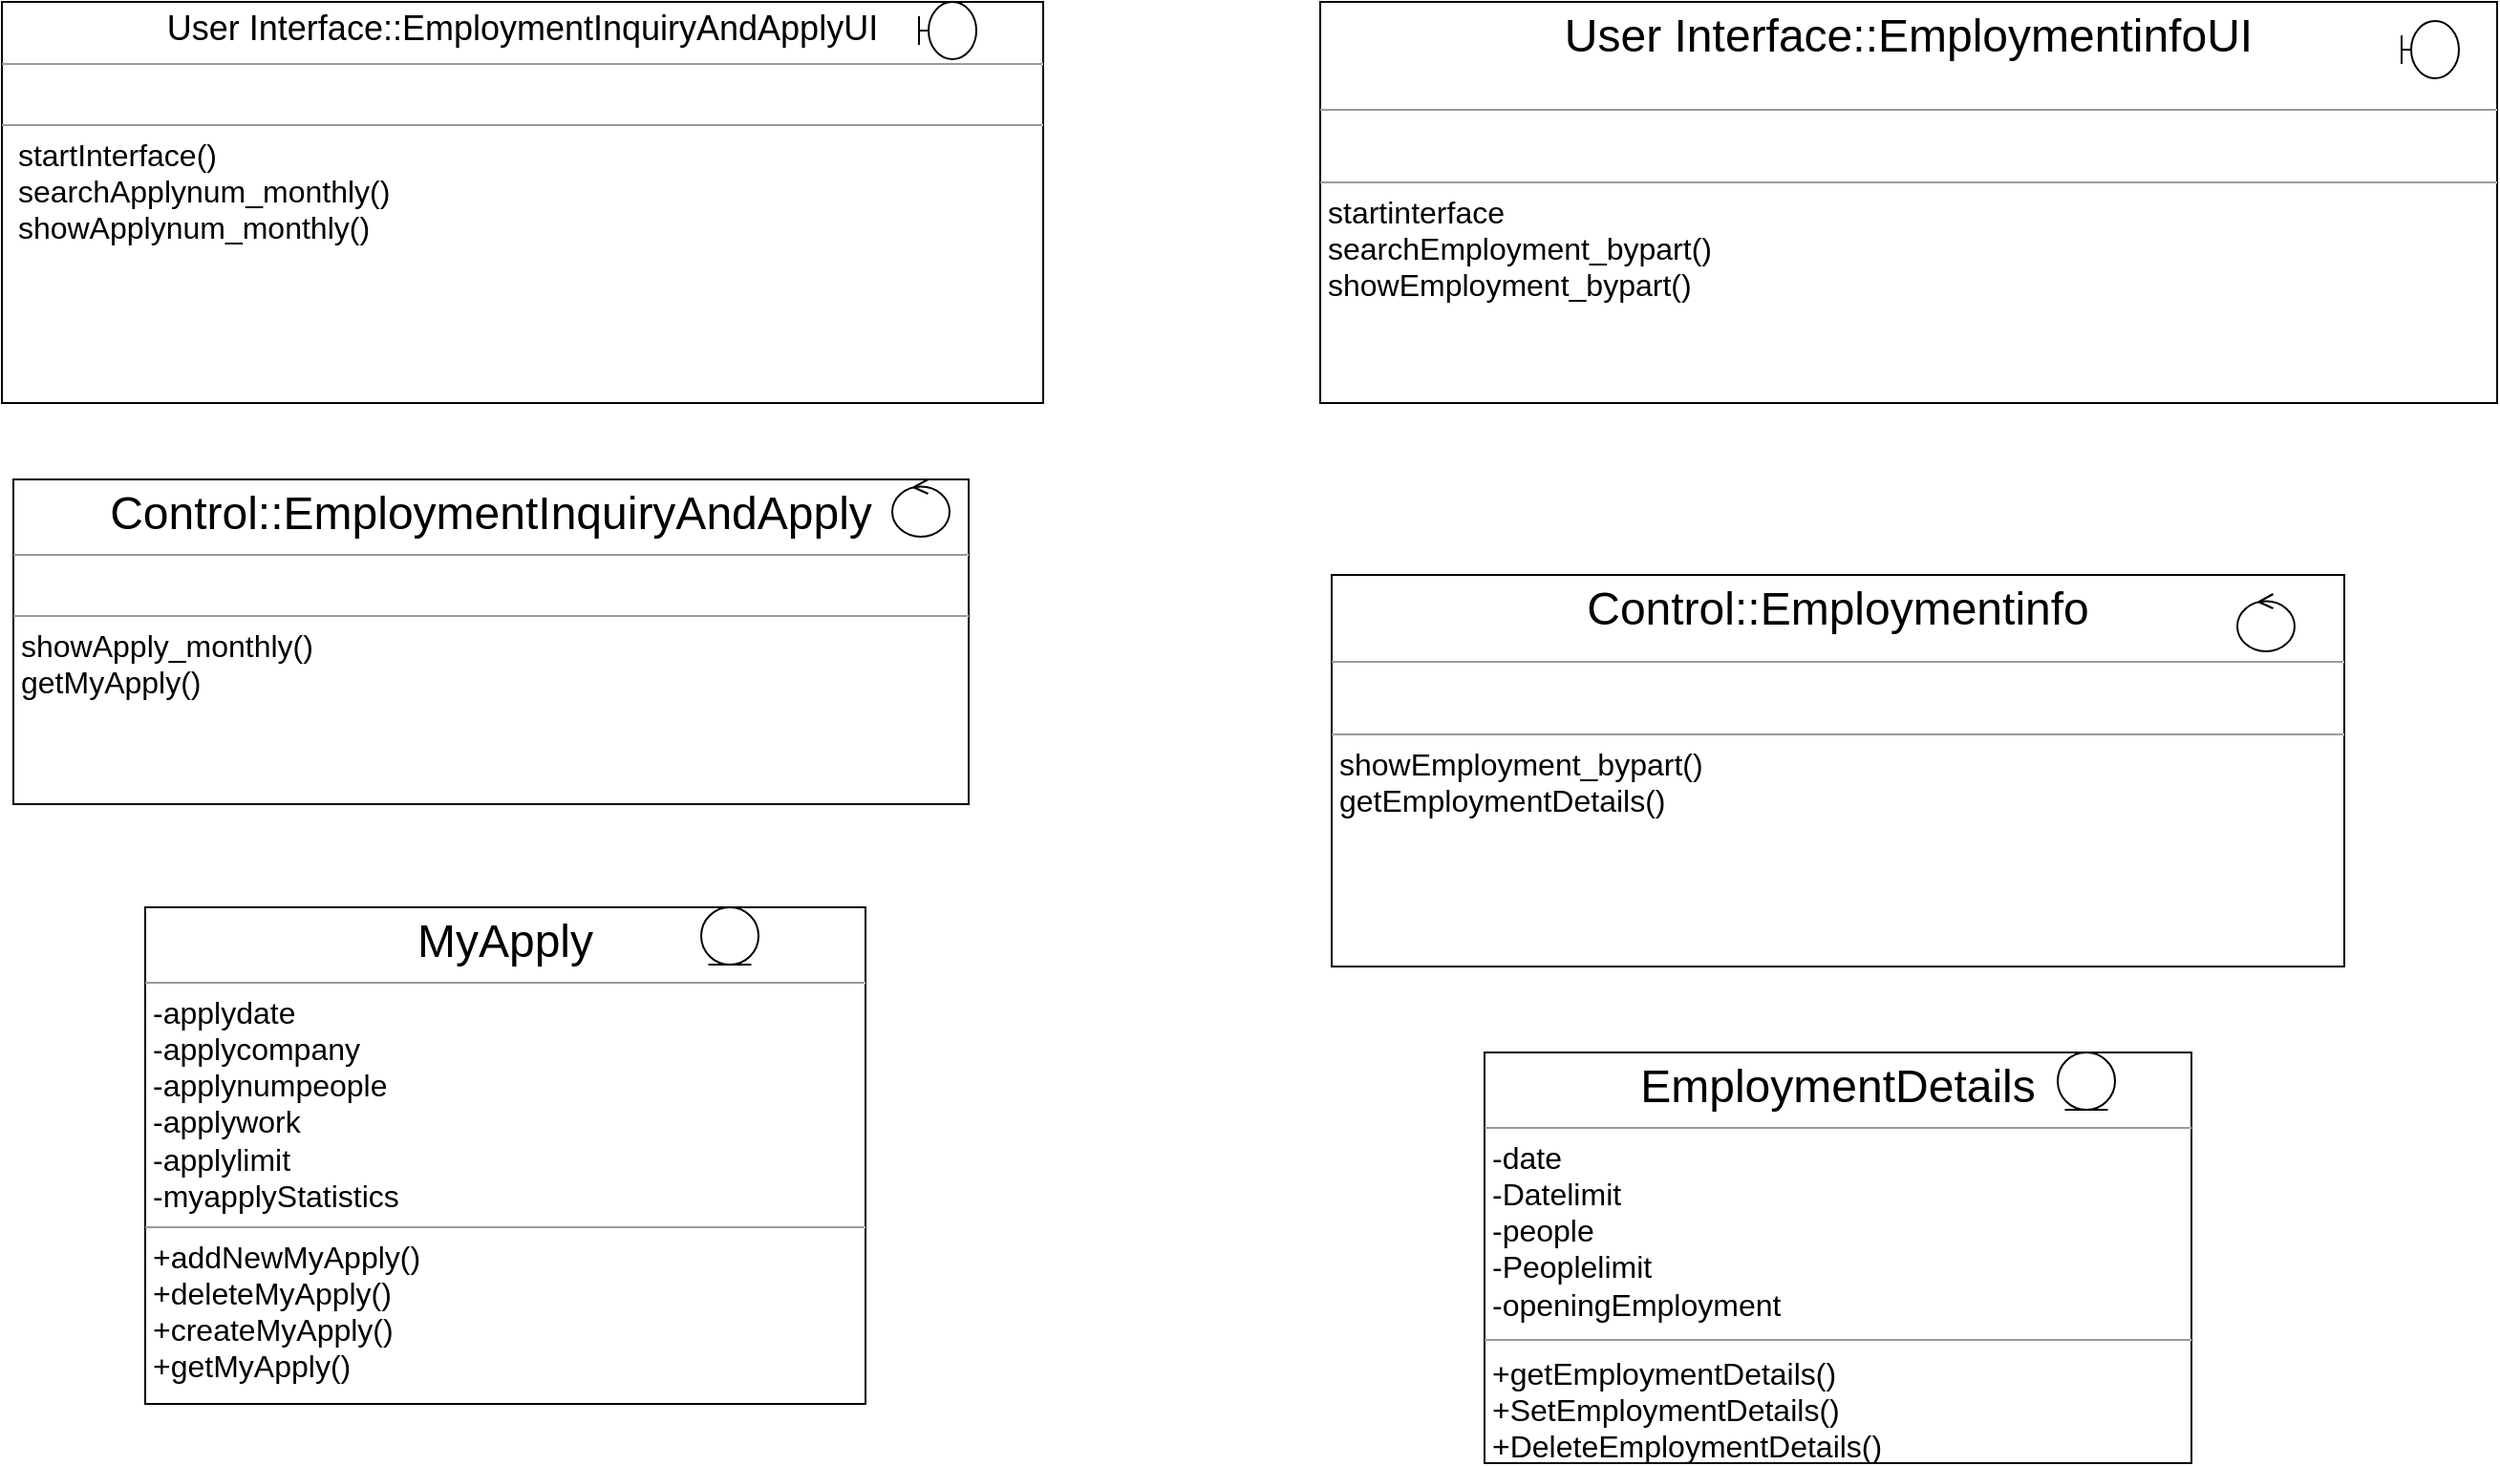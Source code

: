 <mxfile version="21.2.8" type="device">
  <diagram name="페이지-1" id="Jw_VSQ_Z35y2hl4-dUQj">
    <mxGraphModel dx="1658" dy="828" grid="1" gridSize="10" guides="1" tooltips="1" connect="1" arrows="1" fold="1" page="1" pageScale="1" pageWidth="827" pageHeight="1169" math="0" shadow="0">
      <root>
        <mxCell id="0" />
        <mxCell id="1" parent="0" />
        <mxCell id="ctPcMZ8cNtCoBixHX1E7-16" value="&lt;p style=&quot;border-color: var(--border-color); text-align: center; margin: 4px 0px 0px;&quot;&gt;&lt;font style=&quot;font-size: 24px;&quot;&gt;&lt;span style=&quot;background-color: initial; border-color: var(--border-color);&quot;&gt;User Interface::EmploymentinfoUI&lt;/span&gt;&lt;/font&gt;&lt;/p&gt;&lt;br&gt;&lt;hr style=&quot;font-size: 18px;&quot; size=&quot;1&quot;&gt;&lt;p style=&quot;margin: 0px 0px 0px 4px; font-size: 18px;&quot;&gt;&lt;font style=&quot;font-size: 18px;&quot;&gt;&lt;br&gt;&lt;/font&gt;&lt;/p&gt;&lt;hr size=&quot;1&quot;&gt;&lt;p style=&quot;border-color: var(--border-color); margin: 0px 0px 0px 4px; font-size: 16px;&quot;&gt;&lt;font style=&quot;font-size: 16px;&quot;&gt;&lt;font style=&quot;border-color: var(--border-color); text-align: center; font-size: 16px;&quot;&gt;startinterface&lt;/font&gt;&lt;/font&gt;&lt;/p&gt;&lt;p style=&quot;border-color: var(--border-color); margin: 0px 0px 0px 4px; font-size: 16px;&quot;&gt;&lt;font style=&quot;font-size: 16px;&quot;&gt;&lt;font style=&quot;border-color: var(--border-color); text-align: center; font-size: 16px;&quot;&gt;searchEmployment_bypart()&lt;/font&gt;&lt;/font&gt;&lt;/p&gt;&lt;p style=&quot;border-color: var(--border-color); margin: 0px 0px 0px 4px; font-size: 16px;&quot;&gt;&lt;font style=&quot;text-align: center; background-color: initial;&quot;&gt;showEmployment_bypart&lt;/font&gt;&lt;span style=&quot;text-align: center; background-color: initial;&quot;&gt;()&lt;/span&gt;&lt;/p&gt;&lt;font style=&quot;font-size: 16px;&quot;&gt;&lt;br&gt;&lt;/font&gt;" style="verticalAlign=top;align=left;overflow=fill;fontSize=12;fontFamily=Helvetica;html=1;whiteSpace=wrap;" parent="1" vertex="1">
          <mxGeometry x="840" y="230" width="616" height="210" as="geometry" />
        </mxCell>
        <mxCell id="ctPcMZ8cNtCoBixHX1E7-17" value="&lt;p style=&quot;border-color: var(--border-color); text-align: center; margin: 4px 0px 0px; font-size: 24px;&quot;&gt;&lt;font style=&quot;font-size: 24px;&quot;&gt;&lt;font style=&quot;font-size: 24px;&quot;&gt;&lt;span style=&quot;background-color: initial;&quot;&gt;Control::&lt;/span&gt;&lt;/font&gt;&lt;span style=&quot;background-color: initial;&quot;&gt;Employmentinfo&lt;/span&gt;&lt;/font&gt;&lt;/p&gt;&lt;hr style=&quot;font-size: 24px;&quot; size=&quot;1&quot;&gt;&lt;p style=&quot;margin:0px;margin-left:4px;&quot;&gt;&lt;font size=&quot;3&quot;&gt;&lt;br&gt;&lt;/font&gt;&lt;/p&gt;&lt;hr size=&quot;1&quot;&gt;&lt;p style=&quot;border-color: var(--border-color); margin: 0px 0px 0px 4px; font-size: 16px;&quot;&gt;&lt;font style=&quot;font-size: 16px;&quot;&gt;&lt;font style=&quot;border-color: var(--border-color); text-align: center; font-size: 16px;&quot;&gt;show&lt;/font&gt;&lt;font style=&quot;border-color: var(--border-color); text-align: center; font-size: 16px;&quot;&gt;Employment_bypart()&lt;/font&gt;&lt;/font&gt;&lt;/p&gt;&lt;p style=&quot;border-color: var(--border-color); margin: 0px 0px 0px 4px; font-size: 16px;&quot;&gt;&lt;font style=&quot;font-size: 16px;&quot;&gt;&lt;font style=&quot;border-color: var(--border-color); text-align: center; font-size: 16px;&quot;&gt;getEmploymentDetails()&lt;/font&gt;&lt;/font&gt;&lt;/p&gt;" style="verticalAlign=top;align=left;overflow=fill;fontSize=12;fontFamily=Helvetica;html=1;whiteSpace=wrap;" parent="1" vertex="1">
          <mxGeometry x="846" y="530" width="530" height="205" as="geometry" />
        </mxCell>
        <mxCell id="ctPcMZ8cNtCoBixHX1E7-22" value="&lt;p style=&quot;border-color: var(--border-color); text-align: center; margin: 4px 0px 0px;&quot;&gt;&lt;font style=&quot;&quot;&gt;&lt;span style=&quot;background-color: initial; border-color: var(--border-color);&quot;&gt;&lt;font style=&quot;font-size: 18px;&quot;&gt;User Interface::EmploymentInquiryAndApplyUI&lt;/font&gt;&lt;/span&gt;&lt;br&gt;&lt;/font&gt;&lt;/p&gt;&lt;hr size=&quot;1&quot;&gt;&lt;p style=&quot;margin:0px;margin-left:4px;&quot;&gt;&lt;font size=&quot;3&quot;&gt;&lt;br&gt;&lt;/font&gt;&lt;/p&gt;&lt;hr size=&quot;1&quot;&gt;&lt;p style=&quot;border-color: var(--border-color); margin: 0px 0px 0px 4px; font-size: 16px;&quot;&gt;&lt;font style=&quot;font-size: 16px;&quot;&gt;&amp;nbsp;&lt;/font&gt;&lt;font style=&quot;font-size: 16px;&quot;&gt;startInterface()&lt;br&gt;&lt;/font&gt;&lt;/p&gt;&lt;p style=&quot;border-color: var(--border-color); margin: 0px 0px 0px 4px; font-size: 16px;&quot;&gt;&lt;font style=&quot;font-size: 16px;&quot;&gt;&amp;nbsp;searchApplynum_monthly()&lt;/font&gt;&lt;/p&gt;&lt;p style=&quot;border-color: var(--border-color); margin: 0px 0px 0px 4px; font-size: 16px;&quot;&gt;&lt;font style=&quot;font-size: 16px;&quot;&gt;&amp;nbsp;showApplynum_monthly()&lt;/font&gt;&lt;/p&gt;" style="verticalAlign=top;align=left;overflow=fill;fontSize=12;fontFamily=Helvetica;html=1;whiteSpace=wrap;" parent="1" vertex="1">
          <mxGeometry x="150" y="230" width="545" height="210" as="geometry" />
        </mxCell>
        <mxCell id="ctPcMZ8cNtCoBixHX1E7-23" value="&lt;p style=&quot;border-color: var(--border-color); text-align: center; margin: 4px 0px 0px;&quot;&gt;&lt;font style=&quot;font-size: 24px;&quot;&gt;&lt;span style=&quot;background-color: initial;&quot;&gt;Control::EmploymentInquiryAndApply&lt;/span&gt;&lt;br&gt;&lt;/font&gt;&lt;/p&gt;&lt;hr size=&quot;1&quot;&gt;&lt;p style=&quot;margin:0px;margin-left:4px;&quot;&gt;&lt;font size=&quot;3&quot;&gt;&lt;br&gt;&lt;/font&gt;&lt;/p&gt;&lt;hr size=&quot;1&quot;&gt;&lt;p style=&quot;border-color: var(--border-color); margin: 0px 0px 0px 4px; font-size: 16px;&quot;&gt;&lt;font style=&quot;font-size: 16px;&quot;&gt;showApply_monthly()&lt;br&gt;&lt;/font&gt;&lt;/p&gt;&lt;p style=&quot;border-color: var(--border-color); margin: 0px 0px 0px 4px; font-size: 16px;&quot;&gt;getMyApply()&lt;/p&gt;&lt;p style=&quot;border-color: var(--border-color); margin: 0px 0px 0px 4px; font-size: 16px;&quot;&gt;&lt;br&gt;&lt;/p&gt;" style="verticalAlign=top;align=left;overflow=fill;fontSize=12;fontFamily=Helvetica;html=1;whiteSpace=wrap;" parent="1" vertex="1">
          <mxGeometry x="156" y="480" width="500" height="170" as="geometry" />
        </mxCell>
        <mxCell id="ctPcMZ8cNtCoBixHX1E7-33" value="" style="shape=umlBoundary;whiteSpace=wrap;html=1;" parent="1" vertex="1">
          <mxGeometry x="1406" y="240" width="30" height="30" as="geometry" />
        </mxCell>
        <mxCell id="ctPcMZ8cNtCoBixHX1E7-34" value="" style="shape=umlBoundary;whiteSpace=wrap;html=1;" parent="1" vertex="1">
          <mxGeometry x="630" y="230" width="30" height="30" as="geometry" />
        </mxCell>
        <mxCell id="ctPcMZ8cNtCoBixHX1E7-36" value="" style="ellipse;shape=umlControl;whiteSpace=wrap;html=1;" parent="1" vertex="1">
          <mxGeometry x="1320" y="540" width="30" height="30" as="geometry" />
        </mxCell>
        <mxCell id="ctPcMZ8cNtCoBixHX1E7-37" value="" style="ellipse;shape=umlControl;whiteSpace=wrap;html=1;" parent="1" vertex="1">
          <mxGeometry x="616" y="480" width="30" height="30" as="geometry" />
        </mxCell>
        <mxCell id="iuDToype7Zn0Ibz6AuYB-76" value="&lt;p style=&quot;border-color: var(--border-color); text-align: center; margin: 4px 0px 0px;&quot;&gt;&lt;span style=&quot;background-color: initial;&quot;&gt;&lt;font style=&quot;font-size: 24px;&quot;&gt;MyApply&lt;/font&gt;&lt;/span&gt;&lt;/p&gt;&lt;hr size=&quot;1&quot;&gt;&lt;p style=&quot;margin:0px;margin-left:4px;&quot;&gt;&lt;font size=&quot;3&quot;&gt;-applydate&lt;/font&gt;&lt;/p&gt;&lt;p style=&quot;margin:0px;margin-left:4px;&quot;&gt;&lt;font size=&quot;3&quot;&gt;-applycompany&lt;/font&gt;&lt;/p&gt;&lt;p style=&quot;margin:0px;margin-left:4px;&quot;&gt;&lt;font size=&quot;3&quot;&gt;-applynumpeople&lt;/font&gt;&lt;/p&gt;&lt;p style=&quot;margin:0px;margin-left:4px;&quot;&gt;&lt;font size=&quot;3&quot;&gt;-applywork&lt;/font&gt;&lt;/p&gt;&lt;p style=&quot;margin:0px;margin-left:4px;&quot;&gt;&lt;font size=&quot;3&quot;&gt;-applylimit&lt;/font&gt;&lt;/p&gt;&lt;p style=&quot;margin:0px;margin-left:4px;&quot;&gt;&lt;font size=&quot;3&quot;&gt;-myapplyStatistics&lt;/font&gt;&lt;/p&gt;&lt;hr size=&quot;1&quot;&gt;&lt;p style=&quot;border-color: var(--border-color); margin: 0px 0px 0px 4px;&quot;&gt;&lt;font size=&quot;3&quot;&gt;+addNewMyApply()&lt;/font&gt;&lt;/p&gt;&lt;p style=&quot;border-color: var(--border-color); margin: 0px 0px 0px 4px;&quot;&gt;&lt;font size=&quot;3&quot;&gt;+deleteMyApply()&lt;/font&gt;&lt;/p&gt;&lt;p style=&quot;border-color: var(--border-color); margin: 0px 0px 0px 4px;&quot;&gt;&lt;font size=&quot;3&quot;&gt;+createMyApply()&lt;/font&gt;&lt;/p&gt;&lt;p style=&quot;border-color: var(--border-color); margin: 0px 0px 0px 4px;&quot;&gt;&lt;font size=&quot;3&quot;&gt;+getMyApply()&lt;/font&gt;&lt;/p&gt;" style="verticalAlign=top;align=left;overflow=fill;fontSize=12;fontFamily=Helvetica;html=1;whiteSpace=wrap;" parent="1" vertex="1">
          <mxGeometry x="225" y="704" width="377" height="260" as="geometry" />
        </mxCell>
        <mxCell id="iuDToype7Zn0Ibz6AuYB-86" value="" style="ellipse;shape=umlEntity;whiteSpace=wrap;html=1;" parent="1" vertex="1">
          <mxGeometry x="516" y="704" width="30" height="30" as="geometry" />
        </mxCell>
        <mxCell id="M-7Z9UEcKApVxh71ua2h-1" value="&lt;p style=&quot;border-color: var(--border-color); text-align: center; margin: 4px 0px 0px;&quot;&gt;&lt;span style=&quot;background-color: initial;&quot;&gt;&lt;font style=&quot;font-size: 24px;&quot;&gt;EmploymentDetails&lt;/font&gt;&lt;/span&gt;&lt;/p&gt;&lt;hr size=&quot;1&quot;&gt;&lt;p style=&quot;border-color: var(--border-color); margin: 0px 0px 0px 4px; font-size: 16px;&quot;&gt;&lt;font style=&quot;border-color: var(--border-color);&quot;&gt;-date&lt;/font&gt;&lt;/p&gt;&lt;p style=&quot;border-color: var(--border-color); margin: 0px 0px 0px 4px; font-size: 16px;&quot;&gt;&lt;font style=&quot;border-color: var(--border-color);&quot;&gt;-Datelimit&lt;/font&gt;&lt;/p&gt;&lt;p style=&quot;border-color: var(--border-color); margin: 0px 0px 0px 4px; font-size: 16px;&quot;&gt;&lt;font style=&quot;border-color: var(--border-color);&quot;&gt;-people&lt;/font&gt;&lt;/p&gt;&lt;p style=&quot;border-color: var(--border-color); margin: 0px 0px 0px 4px; font-size: 16px;&quot;&gt;&lt;font style=&quot;border-color: var(--border-color);&quot;&gt;-Peoplelimit&lt;/font&gt;&lt;/p&gt;&lt;p style=&quot;border-color: var(--border-color); margin: 0px 0px 0px 4px; font-size: 16px;&quot;&gt;&lt;font style=&quot;border-color: var(--border-color);&quot;&gt;-openingEmployment&lt;/font&gt;&lt;/p&gt;&lt;hr style=&quot;font-size: 16px;&quot; size=&quot;1&quot;&gt;&lt;p style=&quot;border-color: var(--border-color); margin: 0px 0px 0px 4px; font-size: 16px;&quot;&gt;&lt;font style=&quot;font-size: 16px;&quot;&gt;+getEmploymentDetails()&lt;/font&gt;&lt;/p&gt;&lt;p style=&quot;border-color: var(--border-color); margin: 0px 0px 0px 4px; font-size: 16px;&quot;&gt;&lt;font style=&quot;font-size: 16px;&quot;&gt;+SetEmploymentDetails()&lt;br&gt;&lt;/font&gt;&lt;/p&gt;&lt;p style=&quot;border-color: var(--border-color); margin: 0px 0px 0px 4px; font-size: 16px;&quot;&gt;&lt;font style=&quot;font-size: 16px;&quot;&gt;&lt;font style=&quot;border-color: var(--border-color); text-align: center; font-size: 16px;&quot;&gt;+DeleteEmploymentDetails()&lt;/font&gt;&lt;/font&gt;&lt;/p&gt;" style="verticalAlign=top;align=left;overflow=fill;fontSize=12;fontFamily=Helvetica;html=1;whiteSpace=wrap;" parent="1" vertex="1">
          <mxGeometry x="926" y="780" width="370" height="215" as="geometry" />
        </mxCell>
        <mxCell id="IV1ynX39yiSjA6AuvR-6-1" value="" style="ellipse;shape=umlEntity;whiteSpace=wrap;html=1;" parent="1" vertex="1">
          <mxGeometry x="1226" y="780" width="30" height="30" as="geometry" />
        </mxCell>
      </root>
    </mxGraphModel>
  </diagram>
</mxfile>
